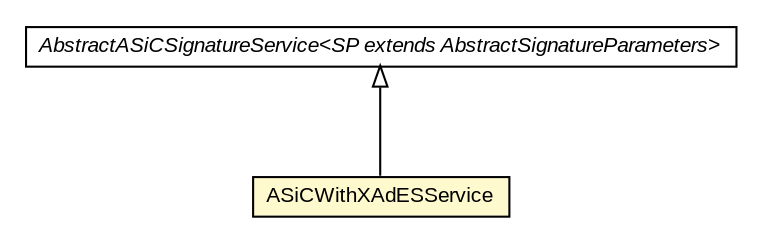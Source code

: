 #!/usr/local/bin/dot
#
# Class diagram 
# Generated by UMLGraph version R5_6-24-gf6e263 (http://www.umlgraph.org/)
#

digraph G {
	edge [fontname="arial",fontsize=10,labelfontname="arial",labelfontsize=10];
	node [fontname="arial",fontsize=10,shape=plaintext];
	nodesep=0.25;
	ranksep=0.5;
	// eu.europa.esig.dss.asic.signature.ASiCWithXAdESService
	c119937 [label=<<table title="eu.europa.esig.dss.asic.signature.ASiCWithXAdESService" border="0" cellborder="1" cellspacing="0" cellpadding="2" port="p" bgcolor="lemonChiffon" href="./ASiCWithXAdESService.html">
		<tr><td><table border="0" cellspacing="0" cellpadding="1">
<tr><td align="center" balign="center"> ASiCWithXAdESService </td></tr>
		</table></td></tr>
		</table>>, URL="./ASiCWithXAdESService.html", fontname="arial", fontcolor="black", fontsize=10.0];
	// eu.europa.esig.dss.asic.signature.AbstractASiCSignatureService<SP extends eu.europa.esig.dss.AbstractSignatureParameters>
	c119940 [label=<<table title="eu.europa.esig.dss.asic.signature.AbstractASiCSignatureService" border="0" cellborder="1" cellspacing="0" cellpadding="2" port="p" href="./AbstractASiCSignatureService.html">
		<tr><td><table border="0" cellspacing="0" cellpadding="1">
<tr><td align="center" balign="center"><font face="arial italic"> AbstractASiCSignatureService&lt;SP extends AbstractSignatureParameters&gt; </font></td></tr>
		</table></td></tr>
		</table>>, URL="./AbstractASiCSignatureService.html", fontname="arial", fontcolor="black", fontsize=10.0];
	//eu.europa.esig.dss.asic.signature.ASiCWithXAdESService extends eu.europa.esig.dss.asic.signature.AbstractASiCSignatureService<eu.europa.esig.dss.asic.ASiCWithXAdESSignatureParameters>
	c119940:p -> c119937:p [dir=back,arrowtail=empty];
}


